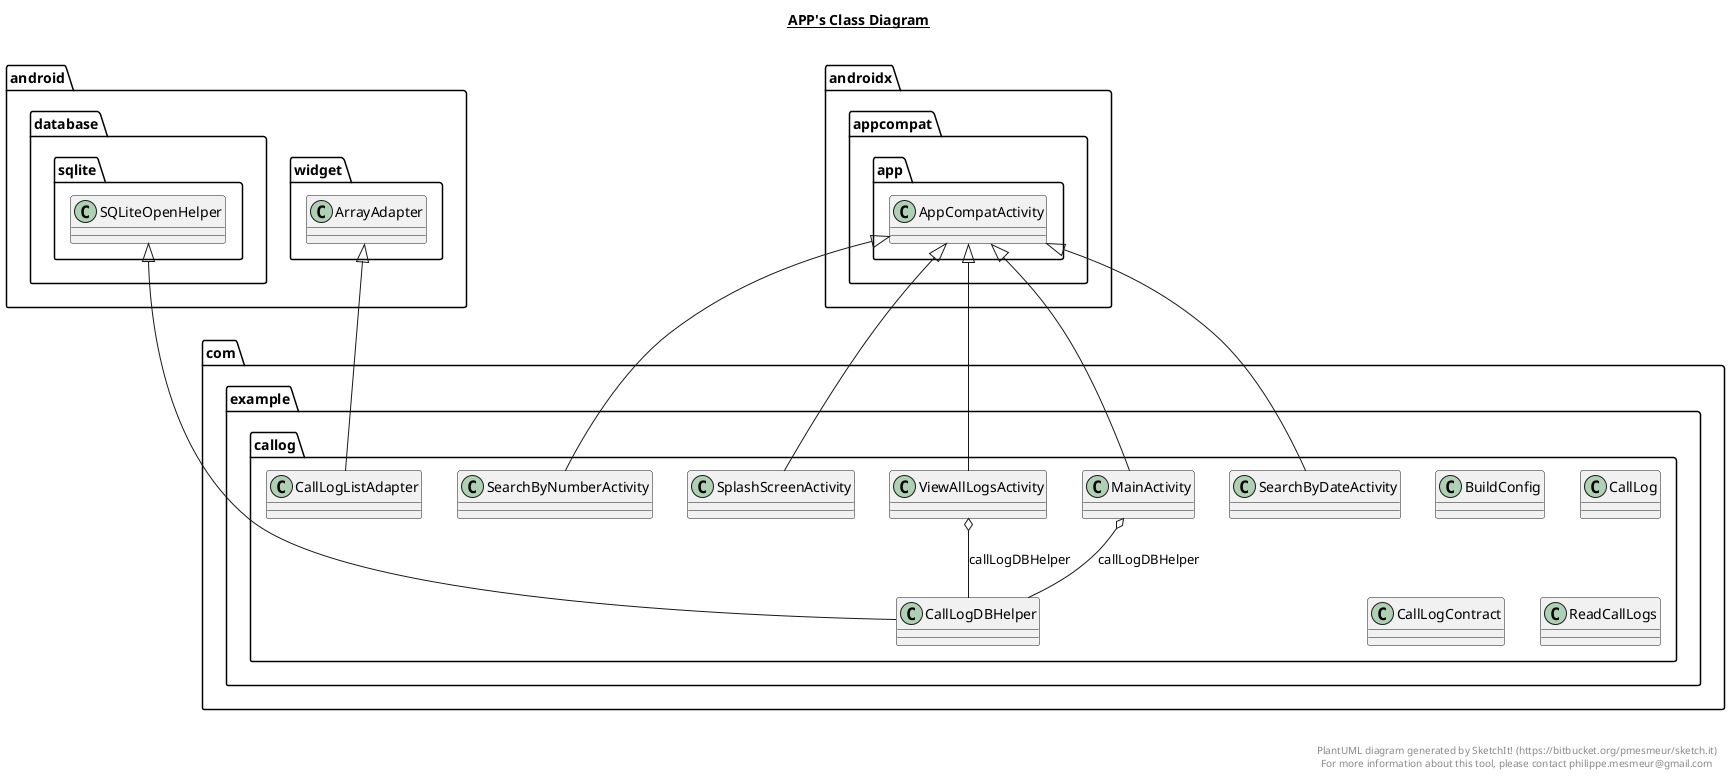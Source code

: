 @startuml

title __APP's Class Diagram__\n

  namespace com.example.callog {
    class com.example.callog.BuildConfig {
    }
  }
  

  namespace com.example.callog {
    class com.example.callog.CallLog {
    }
  }
  

  namespace com.example.callog {
    class com.example.callog.CallLogContract {
    }
  }
  

  namespace com.example.callog {
    class com.example.callog.CallLogDBHelper {
    }
  }
  

  namespace com.example.callog {
    class com.example.callog.CallLogListAdapter {
    }
  }
  

  namespace com.example.callog {
    class com.example.callog.MainActivity {
    }
  }
  

  namespace com.example.callog {
    class com.example.callog.ReadCallLogs {
    }
  }
  

  namespace com.example.callog {
    class com.example.callog.SearchByDateActivity {
    }
  }
  

  namespace com.example.callog {
    class com.example.callog.SearchByNumberActivity {
    }
  }
  

  namespace com.example.callog {
    class com.example.callog.SplashScreenActivity {
    }
  }
  

  namespace com.example.callog {
    class com.example.callog.ViewAllLogsActivity {
    }
  }
  

  com.example.callog.CallLogDBHelper -up-|> android.database.sqlite.SQLiteOpenHelper
  com.example.callog.CallLogListAdapter -up-|> android.widget.ArrayAdapter
  com.example.callog.MainActivity -up-|> androidx.appcompat.app.AppCompatActivity
  com.example.callog.MainActivity o-- com.example.callog.CallLogDBHelper : callLogDBHelper
  com.example.callog.SearchByDateActivity -up-|> androidx.appcompat.app.AppCompatActivity
  com.example.callog.SearchByNumberActivity -up-|> androidx.appcompat.app.AppCompatActivity
  com.example.callog.SplashScreenActivity -up-|> androidx.appcompat.app.AppCompatActivity
  com.example.callog.ViewAllLogsActivity -up-|> androidx.appcompat.app.AppCompatActivity
  com.example.callog.ViewAllLogsActivity o-- com.example.callog.CallLogDBHelper : callLogDBHelper


right footer


PlantUML diagram generated by SketchIt! (https://bitbucket.org/pmesmeur/sketch.it)
For more information about this tool, please contact philippe.mesmeur@gmail.com
endfooter

@enduml
